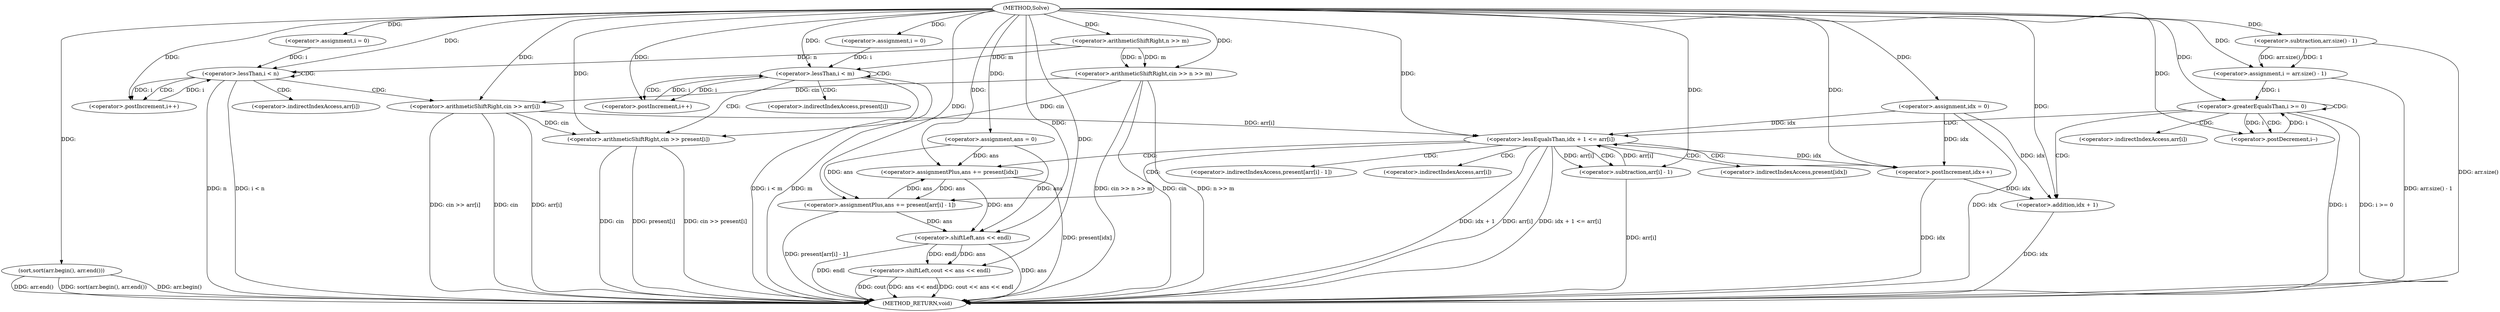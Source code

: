 digraph "Solve" {  
"1000850" [label = "(METHOD,Solve)" ]
"1000947" [label = "(METHOD_RETURN,void)" ]
"1000854" [label = "(<operator>.arithmeticShiftRight,cin >> n >> m)" ]
"1000891" [label = "(sort,sort(arr.begin(), arr.end()))" ]
"1000895" [label = "(<operator>.assignment,idx = 0)" ]
"1000899" [label = "(<operator>.assignment,ans = 0)" ]
"1000942" [label = "(<operator>.shiftLeft,cout << ans << endl)" ]
"1000862" [label = "(<operator>.assignment,i = 0)" ]
"1000865" [label = "(<operator>.lessThan,i < n)" ]
"1000868" [label = "(<operator>.postIncrement,i++)" ]
"1000870" [label = "(<operator>.arithmeticShiftRight,cin >> arr[i])" ]
"1000878" [label = "(<operator>.assignment,i = 0)" ]
"1000881" [label = "(<operator>.lessThan,i < m)" ]
"1000884" [label = "(<operator>.postIncrement,i++)" ]
"1000886" [label = "(<operator>.arithmeticShiftRight,cin >> present[i])" ]
"1000904" [label = "(<operator>.assignment,i = arr.size() - 1)" ]
"1000909" [label = "(<operator>.greaterEqualsThan,i >= 0)" ]
"1000912" [label = "(<operator>.postDecrement,i--)" ]
"1000856" [label = "(<operator>.arithmeticShiftRight,n >> m)" ]
"1000944" [label = "(<operator>.shiftLeft,ans << endl)" ]
"1000906" [label = "(<operator>.subtraction,arr.size() - 1)" ]
"1000916" [label = "(<operator>.lessEqualsThan,idx + 1 <= arr[i])" ]
"1000924" [label = "(<operator>.assignmentPlus,ans += present[idx])" ]
"1000929" [label = "(<operator>.postIncrement,idx++)" ]
"1000917" [label = "(<operator>.addition,idx + 1)" ]
"1000933" [label = "(<operator>.assignmentPlus,ans += present[arr[i] - 1])" ]
"1000937" [label = "(<operator>.subtraction,arr[i] - 1)" ]
"1000872" [label = "(<operator>.indirectIndexAccess,arr[i])" ]
"1000888" [label = "(<operator>.indirectIndexAccess,present[i])" ]
"1000920" [label = "(<operator>.indirectIndexAccess,arr[i])" ]
"1000926" [label = "(<operator>.indirectIndexAccess,present[idx])" ]
"1000935" [label = "(<operator>.indirectIndexAccess,present[arr[i] - 1])" ]
"1000938" [label = "(<operator>.indirectIndexAccess,arr[i])" ]
  "1000854" -> "1000947"  [ label = "DDG: cin"] 
  "1000854" -> "1000947"  [ label = "DDG: n >> m"] 
  "1000854" -> "1000947"  [ label = "DDG: cin >> n >> m"] 
  "1000865" -> "1000947"  [ label = "DDG: n"] 
  "1000865" -> "1000947"  [ label = "DDG: i < n"] 
  "1000881" -> "1000947"  [ label = "DDG: m"] 
  "1000881" -> "1000947"  [ label = "DDG: i < m"] 
  "1000891" -> "1000947"  [ label = "DDG: arr.begin()"] 
  "1000891" -> "1000947"  [ label = "DDG: arr.end()"] 
  "1000891" -> "1000947"  [ label = "DDG: sort(arr.begin(), arr.end())"] 
  "1000895" -> "1000947"  [ label = "DDG: idx"] 
  "1000906" -> "1000947"  [ label = "DDG: arr.size()"] 
  "1000904" -> "1000947"  [ label = "DDG: arr.size() - 1"] 
  "1000909" -> "1000947"  [ label = "DDG: i"] 
  "1000909" -> "1000947"  [ label = "DDG: i >= 0"] 
  "1000944" -> "1000947"  [ label = "DDG: ans"] 
  "1000942" -> "1000947"  [ label = "DDG: ans << endl"] 
  "1000942" -> "1000947"  [ label = "DDG: cout << ans << endl"] 
  "1000917" -> "1000947"  [ label = "DDG: idx"] 
  "1000916" -> "1000947"  [ label = "DDG: idx + 1"] 
  "1000916" -> "1000947"  [ label = "DDG: arr[i]"] 
  "1000916" -> "1000947"  [ label = "DDG: idx + 1 <= arr[i]"] 
  "1000937" -> "1000947"  [ label = "DDG: arr[i]"] 
  "1000933" -> "1000947"  [ label = "DDG: present[arr[i] - 1]"] 
  "1000924" -> "1000947"  [ label = "DDG: present[idx]"] 
  "1000929" -> "1000947"  [ label = "DDG: idx"] 
  "1000886" -> "1000947"  [ label = "DDG: cin"] 
  "1000886" -> "1000947"  [ label = "DDG: present[i]"] 
  "1000886" -> "1000947"  [ label = "DDG: cin >> present[i]"] 
  "1000870" -> "1000947"  [ label = "DDG: cin"] 
  "1000870" -> "1000947"  [ label = "DDG: arr[i]"] 
  "1000870" -> "1000947"  [ label = "DDG: cin >> arr[i]"] 
  "1000944" -> "1000947"  [ label = "DDG: endl"] 
  "1000942" -> "1000947"  [ label = "DDG: cout"] 
  "1000850" -> "1000895"  [ label = "DDG: "] 
  "1000850" -> "1000899"  [ label = "DDG: "] 
  "1000850" -> "1000854"  [ label = "DDG: "] 
  "1000856" -> "1000854"  [ label = "DDG: m"] 
  "1000856" -> "1000854"  [ label = "DDG: n"] 
  "1000850" -> "1000862"  [ label = "DDG: "] 
  "1000850" -> "1000878"  [ label = "DDG: "] 
  "1000850" -> "1000891"  [ label = "DDG: "] 
  "1000906" -> "1000904"  [ label = "DDG: arr.size()"] 
  "1000906" -> "1000904"  [ label = "DDG: 1"] 
  "1000850" -> "1000942"  [ label = "DDG: "] 
  "1000944" -> "1000942"  [ label = "DDG: endl"] 
  "1000944" -> "1000942"  [ label = "DDG: ans"] 
  "1000850" -> "1000856"  [ label = "DDG: "] 
  "1000862" -> "1000865"  [ label = "DDG: i"] 
  "1000868" -> "1000865"  [ label = "DDG: i"] 
  "1000850" -> "1000865"  [ label = "DDG: "] 
  "1000856" -> "1000865"  [ label = "DDG: n"] 
  "1000865" -> "1000868"  [ label = "DDG: i"] 
  "1000850" -> "1000868"  [ label = "DDG: "] 
  "1000854" -> "1000870"  [ label = "DDG: cin"] 
  "1000850" -> "1000870"  [ label = "DDG: "] 
  "1000878" -> "1000881"  [ label = "DDG: i"] 
  "1000884" -> "1000881"  [ label = "DDG: i"] 
  "1000850" -> "1000881"  [ label = "DDG: "] 
  "1000856" -> "1000881"  [ label = "DDG: m"] 
  "1000881" -> "1000884"  [ label = "DDG: i"] 
  "1000850" -> "1000884"  [ label = "DDG: "] 
  "1000854" -> "1000886"  [ label = "DDG: cin"] 
  "1000870" -> "1000886"  [ label = "DDG: cin"] 
  "1000850" -> "1000886"  [ label = "DDG: "] 
  "1000850" -> "1000904"  [ label = "DDG: "] 
  "1000904" -> "1000909"  [ label = "DDG: i"] 
  "1000912" -> "1000909"  [ label = "DDG: i"] 
  "1000850" -> "1000909"  [ label = "DDG: "] 
  "1000909" -> "1000912"  [ label = "DDG: i"] 
  "1000850" -> "1000912"  [ label = "DDG: "] 
  "1000899" -> "1000944"  [ label = "DDG: ans"] 
  "1000933" -> "1000944"  [ label = "DDG: ans"] 
  "1000924" -> "1000944"  [ label = "DDG: ans"] 
  "1000850" -> "1000944"  [ label = "DDG: "] 
  "1000850" -> "1000906"  [ label = "DDG: "] 
  "1000850" -> "1000916"  [ label = "DDG: "] 
  "1000895" -> "1000916"  [ label = "DDG: idx"] 
  "1000929" -> "1000916"  [ label = "DDG: idx"] 
  "1000937" -> "1000916"  [ label = "DDG: arr[i]"] 
  "1000870" -> "1000916"  [ label = "DDG: arr[i]"] 
  "1000895" -> "1000917"  [ label = "DDG: idx"] 
  "1000929" -> "1000917"  [ label = "DDG: idx"] 
  "1000850" -> "1000917"  [ label = "DDG: "] 
  "1000899" -> "1000924"  [ label = "DDG: ans"] 
  "1000933" -> "1000924"  [ label = "DDG: ans"] 
  "1000850" -> "1000924"  [ label = "DDG: "] 
  "1000850" -> "1000929"  [ label = "DDG: "] 
  "1000895" -> "1000929"  [ label = "DDG: idx"] 
  "1000899" -> "1000933"  [ label = "DDG: ans"] 
  "1000924" -> "1000933"  [ label = "DDG: ans"] 
  "1000850" -> "1000933"  [ label = "DDG: "] 
  "1000916" -> "1000937"  [ label = "DDG: arr[i]"] 
  "1000850" -> "1000937"  [ label = "DDG: "] 
  "1000865" -> "1000872"  [ label = "CDG: "] 
  "1000865" -> "1000868"  [ label = "CDG: "] 
  "1000865" -> "1000870"  [ label = "CDG: "] 
  "1000865" -> "1000865"  [ label = "CDG: "] 
  "1000881" -> "1000886"  [ label = "CDG: "] 
  "1000881" -> "1000884"  [ label = "CDG: "] 
  "1000881" -> "1000881"  [ label = "CDG: "] 
  "1000881" -> "1000888"  [ label = "CDG: "] 
  "1000909" -> "1000916"  [ label = "CDG: "] 
  "1000909" -> "1000909"  [ label = "CDG: "] 
  "1000909" -> "1000917"  [ label = "CDG: "] 
  "1000909" -> "1000912"  [ label = "CDG: "] 
  "1000909" -> "1000920"  [ label = "CDG: "] 
  "1000916" -> "1000933"  [ label = "CDG: "] 
  "1000916" -> "1000938"  [ label = "CDG: "] 
  "1000916" -> "1000929"  [ label = "CDG: "] 
  "1000916" -> "1000937"  [ label = "CDG: "] 
  "1000916" -> "1000924"  [ label = "CDG: "] 
  "1000916" -> "1000926"  [ label = "CDG: "] 
  "1000916" -> "1000935"  [ label = "CDG: "] 
}
